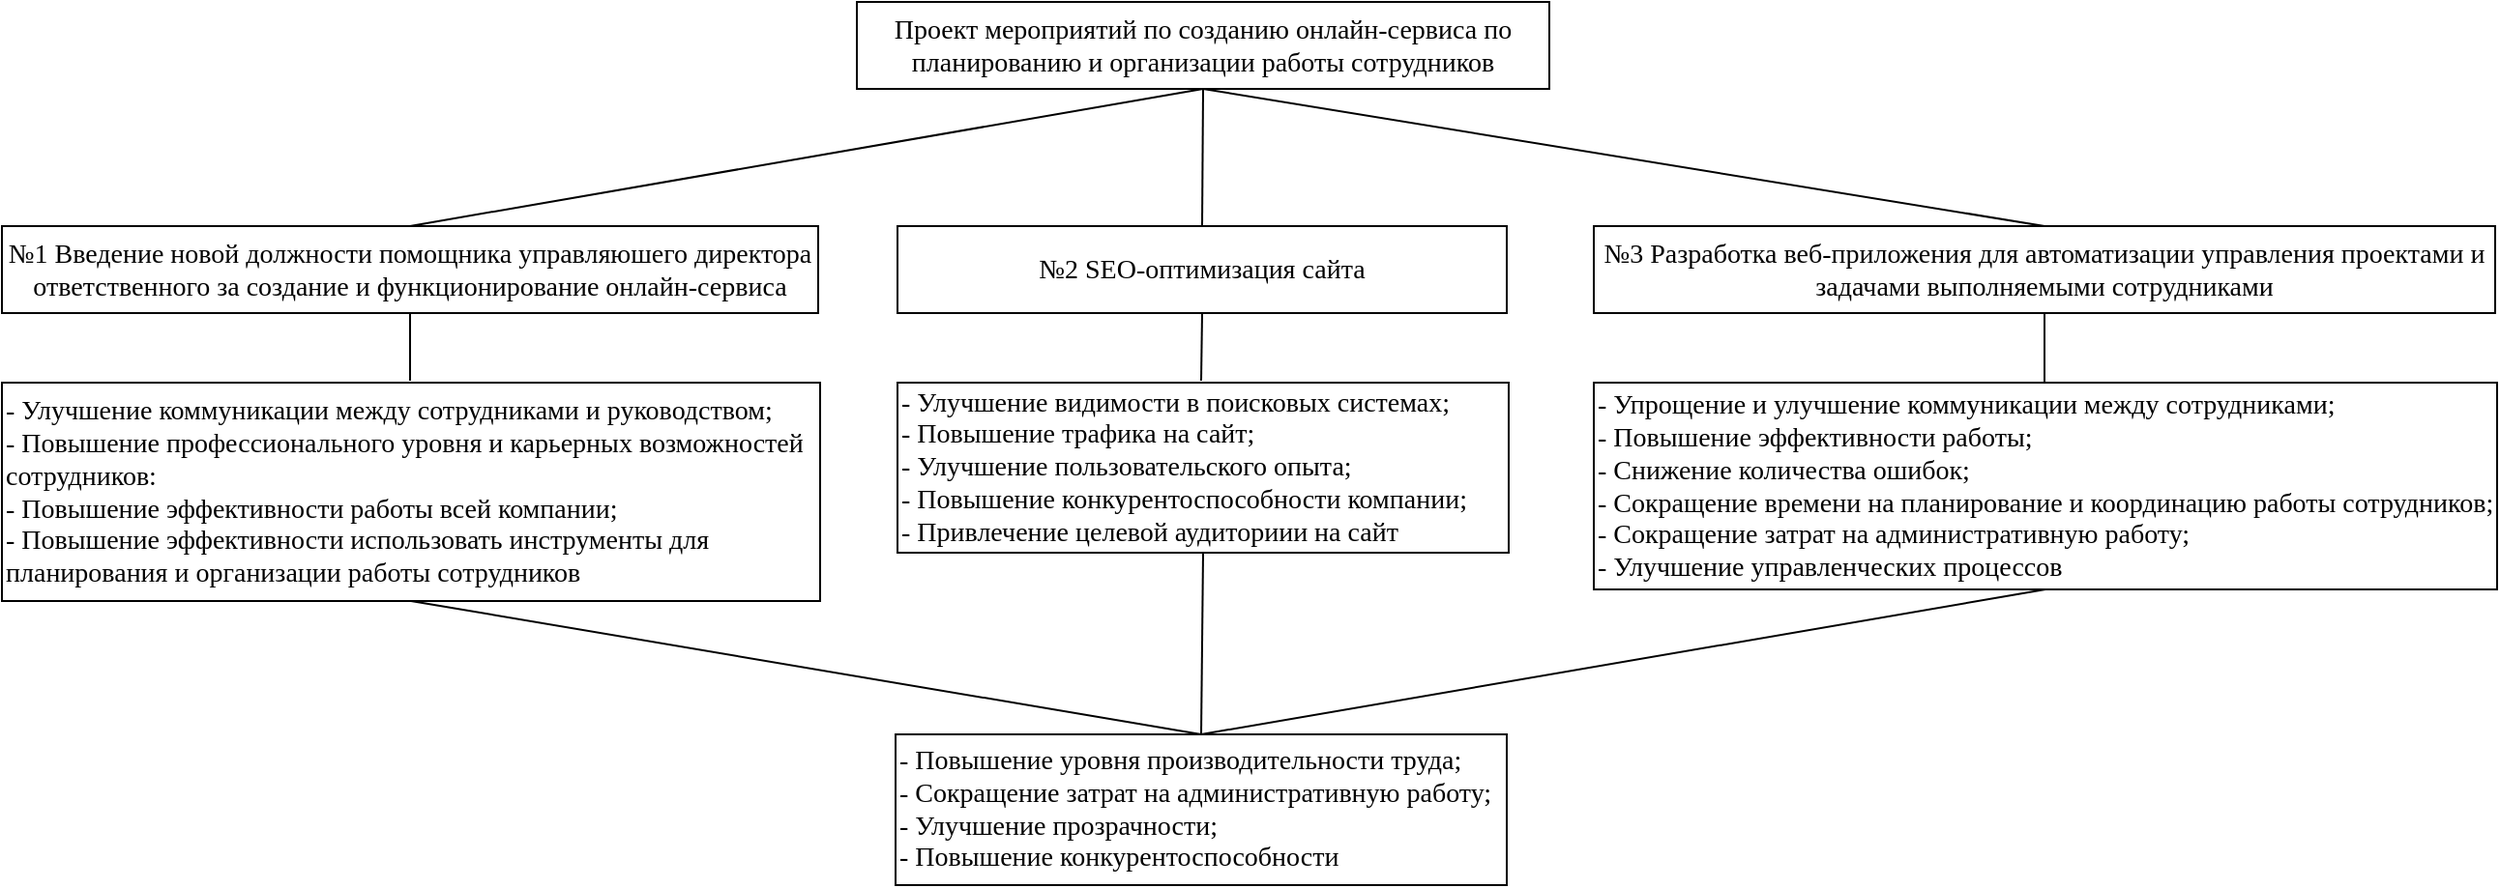 <mxfile>
    <diagram id="wumQDT3XMTtuutaRk5_z" name="Page-1">
        <mxGraphModel dx="2777" dy="1631" grid="0" gridSize="10" guides="1" tooltips="1" connect="1" arrows="1" fold="1" page="0" pageScale="1" pageWidth="850" pageHeight="1100" background="#ffffff" math="0" shadow="0">
            <root>
                <mxCell id="0"/>
                <mxCell id="1" parent="0"/>
                <mxCell id="2" value="Проект мероприятий по созданию онлайн-сервиса по планированию и организации работы сотрудников" style="rounded=0;whiteSpace=wrap;html=1;fillColor=none;strokeColor=#000000;fontFamily=Times New Roman;fontSize=14;fontColor=#000000;" parent="1" vertex="1">
                    <mxGeometry x="392" y="81" width="358" height="45" as="geometry"/>
                </mxCell>
                <mxCell id="4" value="№1 Введение новой должности помощника управляюшего директора ответственного за создание и функционирование онлайн-сервиса" style="rounded=0;whiteSpace=wrap;html=1;fillColor=none;strokeColor=#000000;fontFamily=Times New Roman;fontSize=14;fontColor=#000000;" parent="1" vertex="1">
                    <mxGeometry x="-50" y="197" width="422" height="45" as="geometry"/>
                </mxCell>
                <mxCell id="5" value="№2 SEO-оптимизация сайта" style="rounded=0;whiteSpace=wrap;html=1;fillColor=none;strokeColor=#000000;fontFamily=Times New Roman;fontSize=14;fontColor=#000000;" parent="1" vertex="1">
                    <mxGeometry x="413" y="197" width="315" height="45" as="geometry"/>
                </mxCell>
                <mxCell id="6" value="№3 Разработка веб-приложения для автоматизации управления проектами и задачами выполняемыми сотрудниками" style="rounded=0;whiteSpace=wrap;html=1;fillColor=none;strokeColor=#000000;fontFamily=Times New Roman;fontSize=14;fontColor=#000000;" parent="1" vertex="1">
                    <mxGeometry x="773" y="197" width="466" height="45" as="geometry"/>
                </mxCell>
                <mxCell id="7" value="- Улучшение коммуникации между сотрудниками и руководством;&lt;br&gt;- Повышение профессионального уровня и карьерных возможностей сотрудников:&lt;br&gt;- Повышение эффективности работы всей компании;&lt;br&gt;- Повышение эффективности использовать инструменты для планирования и организации работы сотрудников" style="rounded=0;whiteSpace=wrap;html=1;fillColor=none;strokeColor=#000000;fontFamily=Times New Roman;fontSize=14;fontColor=#000000;align=left;" parent="1" vertex="1">
                    <mxGeometry x="-50" y="278" width="423" height="113" as="geometry"/>
                </mxCell>
                <mxCell id="8" value="- Улучшение видимости в поисковых системах;&lt;br&gt;- Повышение трафика на сайт;&lt;br&gt;- Улучшение пользовательского опыта;&lt;br&gt;- Повышение конкурентоспособности компании;&lt;br&gt;- Привлечение целевой аудиториии на сайт" style="rounded=0;whiteSpace=wrap;html=1;fillColor=none;strokeColor=#000000;fontFamily=Times New Roman;fontSize=14;fontColor=#000000;align=left;" parent="1" vertex="1">
                    <mxGeometry x="413" y="278" width="316" height="88" as="geometry"/>
                </mxCell>
                <mxCell id="9" value="- Упрощение и улучшение коммуникации между сотрудниками;&lt;br&gt;- Повышение эффективности работы;&lt;br&gt;- Снижение количества ошибок;&lt;br&gt;- Сокращение времени на планирование и координацию работы сотрудников;&lt;br&gt;- Сокращение затрат на административную работу;&lt;br&gt;- Улучшение управленческих процессов" style="rounded=0;whiteSpace=wrap;html=1;fillColor=none;strokeColor=#000000;fontFamily=Times New Roman;fontSize=14;fontColor=#000000;align=left;" parent="1" vertex="1">
                    <mxGeometry x="773" y="278" width="467" height="107" as="geometry"/>
                </mxCell>
                <mxCell id="10" value="- Повышение уровня производительности труда;&lt;br&gt;- Сокращение затрат на административную работу;&lt;br&gt;- Улучшение прозрачности;&lt;br&gt;- Повышение конкурентоспособности" style="rounded=0;whiteSpace=wrap;html=1;fillColor=none;strokeColor=#000000;fontFamily=Times New Roman;fontSize=14;fontColor=#000000;align=left;" parent="1" vertex="1">
                    <mxGeometry x="412" y="460" width="316" height="78" as="geometry"/>
                </mxCell>
                <mxCell id="13" value="" style="endArrow=none;html=1;fontFamily=Times New Roman;fontSize=14;fontColor=#000000;labelBorderColor=none;strokeColor=#000000;endFill=0;exitX=0.5;exitY=1;exitDx=0;exitDy=0;entryX=0.5;entryY=0;entryDx=0;entryDy=0;" parent="1" source="2" target="4" edge="1">
                    <mxGeometry width="50" height="50" relative="1" as="geometry">
                        <mxPoint x="211" y="519" as="sourcePoint"/>
                        <mxPoint x="277" y="522" as="targetPoint"/>
                    </mxGeometry>
                </mxCell>
                <mxCell id="14" value="" style="endArrow=none;html=1;fontFamily=Times New Roman;fontSize=14;fontColor=#000000;labelBorderColor=none;strokeColor=#000000;endFill=0;exitX=0.5;exitY=1;exitDx=0;exitDy=0;entryX=0.5;entryY=0;entryDx=0;entryDy=0;" parent="1" source="2" target="5" edge="1">
                    <mxGeometry width="50" height="50" relative="1" as="geometry">
                        <mxPoint x="581.0" y="136" as="sourcePoint"/>
                        <mxPoint x="178" y="207" as="targetPoint"/>
                    </mxGeometry>
                </mxCell>
                <mxCell id="15" value="" style="endArrow=none;html=1;fontFamily=Times New Roman;fontSize=14;fontColor=#000000;labelBorderColor=none;strokeColor=#000000;endFill=0;entryX=0.5;entryY=0;entryDx=0;entryDy=0;exitX=0.5;exitY=1;exitDx=0;exitDy=0;" parent="1" source="2" target="6" edge="1">
                    <mxGeometry width="50" height="50" relative="1" as="geometry">
                        <mxPoint x="595" y="137" as="sourcePoint"/>
                        <mxPoint x="736" y="184" as="targetPoint"/>
                    </mxGeometry>
                </mxCell>
                <mxCell id="16" value="" style="endArrow=none;html=1;fontFamily=Times New Roman;fontSize=14;fontColor=#000000;labelBorderColor=none;strokeColor=#000000;endFill=0;exitX=0.5;exitY=1;exitDx=0;exitDy=0;" parent="1" source="4" edge="1">
                    <mxGeometry width="50" height="50" relative="1" as="geometry">
                        <mxPoint x="422.0" y="444" as="sourcePoint"/>
                        <mxPoint x="161" y="277" as="targetPoint"/>
                    </mxGeometry>
                </mxCell>
                <mxCell id="17" value="" style="endArrow=none;html=1;fontFamily=Times New Roman;fontSize=14;fontColor=#000000;labelBorderColor=none;strokeColor=#000000;endFill=0;exitX=0.5;exitY=1;exitDx=0;exitDy=0;" parent="1" source="5" edge="1">
                    <mxGeometry width="50" height="50" relative="1" as="geometry">
                        <mxPoint x="591.0" y="146" as="sourcePoint"/>
                        <mxPoint x="570" y="277" as="targetPoint"/>
                    </mxGeometry>
                </mxCell>
                <mxCell id="18" value="" style="endArrow=none;html=1;fontFamily=Times New Roman;fontSize=14;fontColor=#000000;labelBorderColor=none;strokeColor=#000000;endFill=0;exitX=0.5;exitY=1;exitDx=0;exitDy=0;" parent="1" source="6" edge="1">
                    <mxGeometry width="50" height="50" relative="1" as="geometry">
                        <mxPoint x="601.0" y="156" as="sourcePoint"/>
                        <mxPoint x="1006" y="278" as="targetPoint"/>
                    </mxGeometry>
                </mxCell>
                <mxCell id="19" value="" style="endArrow=none;html=1;fontFamily=Times New Roman;fontSize=14;fontColor=#000000;labelBorderColor=none;strokeColor=#000000;endFill=0;exitX=0.5;exitY=1;exitDx=0;exitDy=0;entryX=0.5;entryY=0;entryDx=0;entryDy=0;" parent="1" source="8" target="10" edge="1">
                    <mxGeometry width="50" height="50" relative="1" as="geometry">
                        <mxPoint x="611.0" y="166" as="sourcePoint"/>
                        <mxPoint x="201" y="237" as="targetPoint"/>
                    </mxGeometry>
                </mxCell>
                <mxCell id="20" value="" style="endArrow=none;html=1;fontFamily=Times New Roman;fontSize=14;fontColor=#000000;labelBorderColor=none;strokeColor=#000000;endFill=0;exitX=0.5;exitY=1;exitDx=0;exitDy=0;entryX=0.5;entryY=0;entryDx=0;entryDy=0;" parent="1" source="7" target="10" edge="1">
                    <mxGeometry width="50" height="50" relative="1" as="geometry">
                        <mxPoint x="621.0" y="176" as="sourcePoint"/>
                        <mxPoint x="211" y="247" as="targetPoint"/>
                    </mxGeometry>
                </mxCell>
                <mxCell id="21" value="" style="endArrow=none;html=1;fontFamily=Times New Roman;fontSize=14;fontColor=#000000;labelBorderColor=none;strokeColor=#000000;endFill=0;exitX=0.5;exitY=1;exitDx=0;exitDy=0;entryX=0.5;entryY=0;entryDx=0;entryDy=0;" parent="1" source="9" target="10" edge="1">
                    <mxGeometry width="50" height="50" relative="1" as="geometry">
                        <mxPoint x="631.0" y="186" as="sourcePoint"/>
                        <mxPoint x="221" y="257" as="targetPoint"/>
                    </mxGeometry>
                </mxCell>
            </root>
        </mxGraphModel>
    </diagram>
</mxfile>